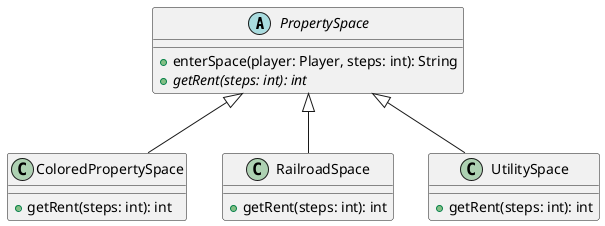 @startuml
abstract class PropertySpace {
    + enterSpace(player: Player, steps: int): String
    + getRent(steps: int): int {abstract}
}
class ColoredPropertySpace extends PropertySpace {
    + getRent(steps: int): int
}
class RailroadSpace extends PropertySpace {
    + getRent(steps: int): int
}
class UtilitySpace extends PropertySpace {
    + getRent(steps: int): int
}
@enduml